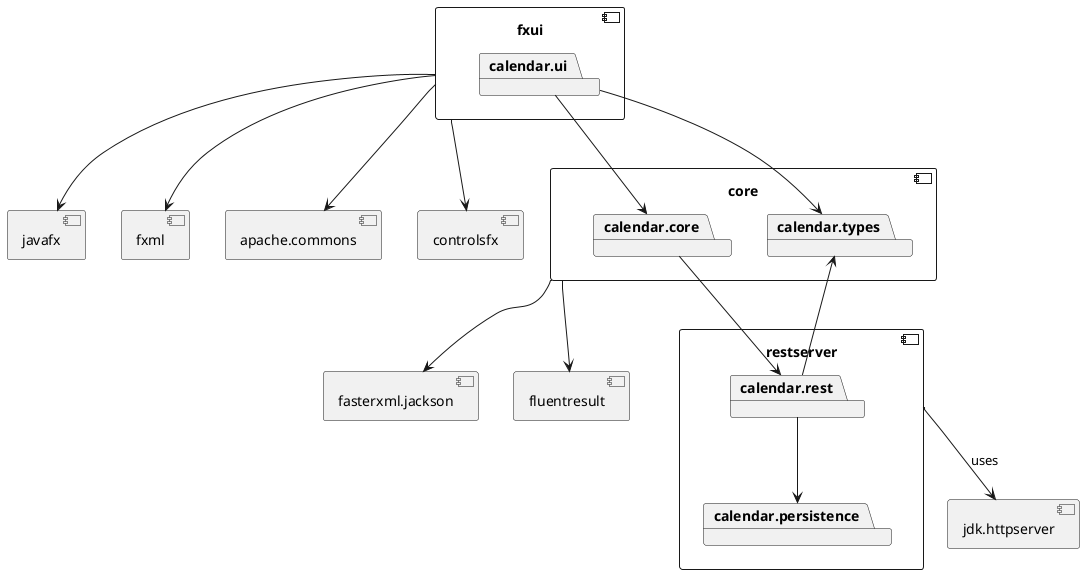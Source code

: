 @startuml JavaFX Project Package Diagram

component core {
    package "calendar.core" {
    }

    package "calendar.types" {

    }
}

component fxui {
    package "calendar.ui" {

    }
}

component restserver  {
    package "calendar.rest" {
        
    }
    package "calendar.persistence" {

    }
}

[javafx]
[jdk.httpserver]
[fxml]
[fasterxml.jackson]
[apache.commons]
[controlsfx]
[fluentresult]

fxui --> fxml
fxui --> controlsfx
fxui --> apache.commons
fxui --> javafx

core --> fluentresult
core --> fasterxml.jackson

restserver --> jdk.httpserver : uses

"calendar.ui" --> "calendar.core"
"calendar.ui" --> "calendar.types"

"calendar.core" --> "calendar.rest"

"calendar.rest" --> "calendar.types"
"calendar.rest" --> "calendar.persistence"

@enduml

